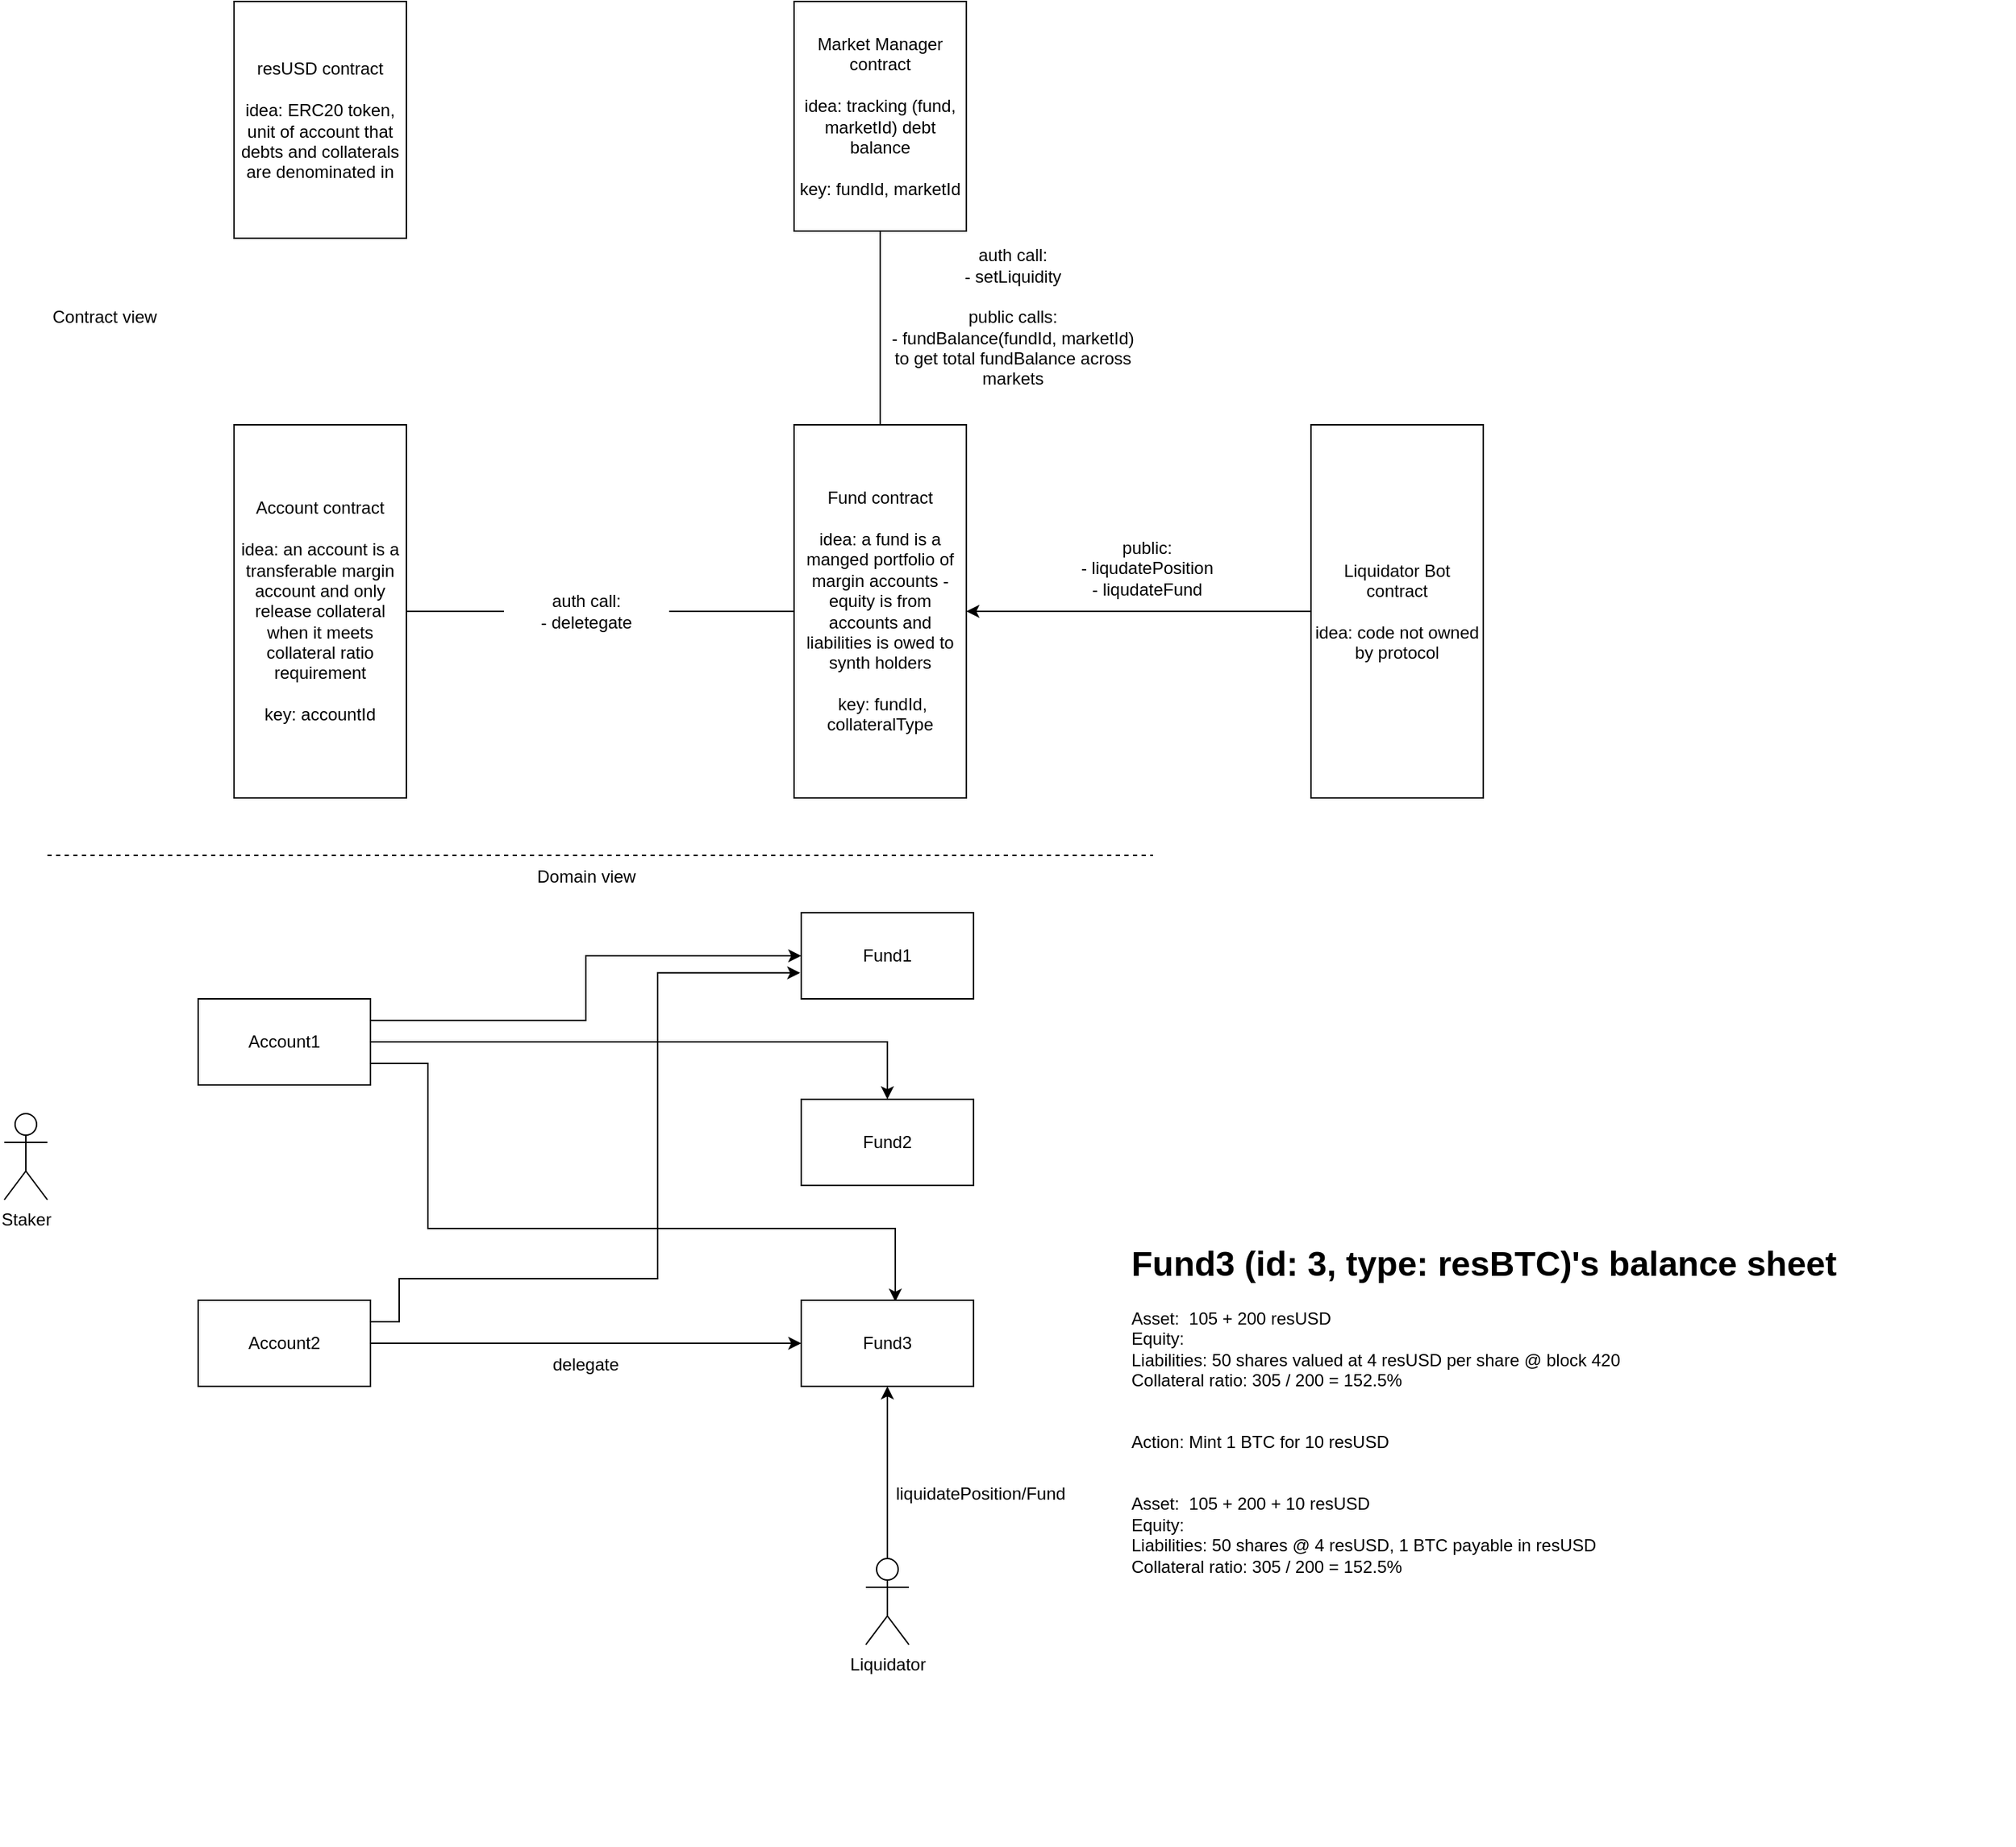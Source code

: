 <mxfile version="20.0.4" type="github">
  <diagram id="sK099LwJfF7bbQSy66-H" name="Page-1">
    <mxGraphModel dx="1681" dy="1761" grid="1" gridSize="10" guides="1" tooltips="1" connect="1" arrows="1" fold="1" page="1" pageScale="1" pageWidth="850" pageHeight="1100" math="0" shadow="0">
      <root>
        <mxCell id="0" />
        <mxCell id="1" parent="0" />
        <mxCell id="MqfDhxH19Fkw5XbTqLKF-1" value="Account contract&lt;br&gt;&lt;br&gt;idea: an account is a transferable margin account and only release collateral when it meets collateral ratio requirement&lt;br&gt;&lt;br&gt;key: accountId" style="rounded=0;whiteSpace=wrap;html=1;" parent="1" vertex="1">
          <mxGeometry x="180" y="100" width="120" height="260" as="geometry" />
        </mxCell>
        <mxCell id="MqfDhxH19Fkw5XbTqLKF-2" value="Fund contract&lt;br&gt;&lt;br&gt;idea: a fund is a manged portfolio of margin accounts - equity is from accounts and liabilities is owed to synth holders&lt;br&gt;&lt;br&gt;&amp;nbsp;key: fundId, collateralType&lt;br&gt;" style="rounded=0;whiteSpace=wrap;html=1;" parent="1" vertex="1">
          <mxGeometry x="570" y="100" width="120" height="260" as="geometry" />
        </mxCell>
        <mxCell id="MqfDhxH19Fkw5XbTqLKF-4" value="Contract view" style="text;html=1;strokeColor=none;fillColor=none;align=center;verticalAlign=middle;whiteSpace=wrap;rounded=0;" parent="1" vertex="1">
          <mxGeometry x="50" y="10" width="80" height="30" as="geometry" />
        </mxCell>
        <mxCell id="MqfDhxH19Fkw5XbTqLKF-5" value="" style="endArrow=none;dashed=1;html=1;rounded=0;" parent="1" edge="1">
          <mxGeometry width="50" height="50" relative="1" as="geometry">
            <mxPoint x="50" y="400" as="sourcePoint" />
            <mxPoint x="820" y="400" as="targetPoint" />
          </mxGeometry>
        </mxCell>
        <mxCell id="MqfDhxH19Fkw5XbTqLKF-10" style="edgeStyle=orthogonalEdgeStyle;rounded=0;orthogonalLoop=1;jettySize=auto;html=1;exitX=1;exitY=0.25;exitDx=0;exitDy=0;" parent="1" source="MqfDhxH19Fkw5XbTqLKF-6" target="MqfDhxH19Fkw5XbTqLKF-7" edge="1">
          <mxGeometry relative="1" as="geometry" />
        </mxCell>
        <mxCell id="MqfDhxH19Fkw5XbTqLKF-11" style="edgeStyle=orthogonalEdgeStyle;rounded=0;orthogonalLoop=1;jettySize=auto;html=1;exitX=1;exitY=0.5;exitDx=0;exitDy=0;" parent="1" source="MqfDhxH19Fkw5XbTqLKF-6" target="MqfDhxH19Fkw5XbTqLKF-8" edge="1">
          <mxGeometry relative="1" as="geometry" />
        </mxCell>
        <mxCell id="MqfDhxH19Fkw5XbTqLKF-12" style="edgeStyle=orthogonalEdgeStyle;rounded=0;orthogonalLoop=1;jettySize=auto;html=1;exitX=1;exitY=0.75;exitDx=0;exitDy=0;entryX=0.546;entryY=0.017;entryDx=0;entryDy=0;entryPerimeter=0;" parent="1" source="MqfDhxH19Fkw5XbTqLKF-6" target="MqfDhxH19Fkw5XbTqLKF-9" edge="1">
          <mxGeometry relative="1" as="geometry">
            <Array as="points">
              <mxPoint x="315" y="545" />
              <mxPoint x="315" y="660" />
              <mxPoint x="641" y="660" />
            </Array>
          </mxGeometry>
        </mxCell>
        <mxCell id="MqfDhxH19Fkw5XbTqLKF-6" value="Account1" style="rounded=0;whiteSpace=wrap;html=1;" parent="1" vertex="1">
          <mxGeometry x="155" y="500" width="120" height="60" as="geometry" />
        </mxCell>
        <mxCell id="MqfDhxH19Fkw5XbTqLKF-7" value="Fund1" style="rounded=0;whiteSpace=wrap;html=1;" parent="1" vertex="1">
          <mxGeometry x="575" y="440" width="120" height="60" as="geometry" />
        </mxCell>
        <mxCell id="MqfDhxH19Fkw5XbTqLKF-8" value="Fund2" style="rounded=0;whiteSpace=wrap;html=1;" parent="1" vertex="1">
          <mxGeometry x="575" y="570" width="120" height="60" as="geometry" />
        </mxCell>
        <mxCell id="MqfDhxH19Fkw5XbTqLKF-9" value="Fund3" style="rounded=0;whiteSpace=wrap;html=1;" parent="1" vertex="1">
          <mxGeometry x="575" y="710" width="120" height="60" as="geometry" />
        </mxCell>
        <mxCell id="MqfDhxH19Fkw5XbTqLKF-14" style="edgeStyle=orthogonalEdgeStyle;rounded=0;orthogonalLoop=1;jettySize=auto;html=1;exitX=1;exitY=0.25;exitDx=0;exitDy=0;entryX=-0.006;entryY=0.698;entryDx=0;entryDy=0;entryPerimeter=0;" parent="1" source="MqfDhxH19Fkw5XbTqLKF-13" target="MqfDhxH19Fkw5XbTqLKF-7" edge="1">
          <mxGeometry relative="1" as="geometry">
            <Array as="points">
              <mxPoint x="295" y="725" />
              <mxPoint x="295" y="695" />
              <mxPoint x="475" y="695" />
              <mxPoint x="475" y="482" />
            </Array>
          </mxGeometry>
        </mxCell>
        <mxCell id="MqfDhxH19Fkw5XbTqLKF-15" style="edgeStyle=orthogonalEdgeStyle;rounded=0;orthogonalLoop=1;jettySize=auto;html=1;" parent="1" source="MqfDhxH19Fkw5XbTqLKF-13" target="MqfDhxH19Fkw5XbTqLKF-9" edge="1">
          <mxGeometry relative="1" as="geometry" />
        </mxCell>
        <mxCell id="MqfDhxH19Fkw5XbTqLKF-13" value="Account2" style="rounded=0;whiteSpace=wrap;html=1;" parent="1" vertex="1">
          <mxGeometry x="155" y="710" width="120" height="60" as="geometry" />
        </mxCell>
        <mxCell id="MqfDhxH19Fkw5XbTqLKF-16" value="delegate" style="text;html=1;strokeColor=none;fillColor=none;align=center;verticalAlign=middle;whiteSpace=wrap;rounded=0;" parent="1" vertex="1">
          <mxGeometry x="395" y="740" width="60" height="30" as="geometry" />
        </mxCell>
        <mxCell id="MqfDhxH19Fkw5XbTqLKF-17" value="Domain view" style="text;html=1;strokeColor=none;fillColor=none;align=center;verticalAlign=middle;whiteSpace=wrap;rounded=0;" parent="1" vertex="1">
          <mxGeometry x="358" y="400" width="135" height="30" as="geometry" />
        </mxCell>
        <mxCell id="MqfDhxH19Fkw5XbTqLKF-20" value="Staker" style="shape=umlActor;verticalLabelPosition=bottom;verticalAlign=top;html=1;outlineConnect=0;" parent="1" vertex="1">
          <mxGeometry x="20" y="580" width="30" height="60" as="geometry" />
        </mxCell>
        <mxCell id="MqfDhxH19Fkw5XbTqLKF-22" style="edgeStyle=orthogonalEdgeStyle;rounded=0;orthogonalLoop=1;jettySize=auto;html=1;entryX=0.5;entryY=1;entryDx=0;entryDy=0;" parent="1" source="MqfDhxH19Fkw5XbTqLKF-21" target="MqfDhxH19Fkw5XbTqLKF-9" edge="1">
          <mxGeometry relative="1" as="geometry" />
        </mxCell>
        <mxCell id="MqfDhxH19Fkw5XbTqLKF-21" value="Liquidator" style="shape=umlActor;verticalLabelPosition=bottom;verticalAlign=top;html=1;outlineConnect=0;" parent="1" vertex="1">
          <mxGeometry x="620" y="890" width="30" height="60" as="geometry" />
        </mxCell>
        <mxCell id="MqfDhxH19Fkw5XbTqLKF-23" value="liquidatePosition/Fund" style="text;html=1;strokeColor=none;fillColor=none;align=center;verticalAlign=middle;whiteSpace=wrap;rounded=0;" parent="1" vertex="1">
          <mxGeometry x="670" y="830" width="60" height="30" as="geometry" />
        </mxCell>
        <mxCell id="MqfDhxH19Fkw5XbTqLKF-24" value="" style="endArrow=none;html=1;rounded=0;startArrow=none;" parent="1" source="MqfDhxH19Fkw5XbTqLKF-18" target="MqfDhxH19Fkw5XbTqLKF-2" edge="1">
          <mxGeometry width="50" height="50" relative="1" as="geometry">
            <mxPoint x="300" y="230" as="sourcePoint" />
            <mxPoint x="350" y="180" as="targetPoint" />
          </mxGeometry>
        </mxCell>
        <mxCell id="MqfDhxH19Fkw5XbTqLKF-18" value="auth call:&lt;br&gt;- deletegate&lt;br&gt;" style="text;html=1;strokeColor=none;fillColor=none;align=center;verticalAlign=middle;whiteSpace=wrap;rounded=0;" parent="1" vertex="1">
          <mxGeometry x="368" y="215" width="115" height="30" as="geometry" />
        </mxCell>
        <mxCell id="MqfDhxH19Fkw5XbTqLKF-25" value="" style="endArrow=none;html=1;rounded=0;" parent="1" target="MqfDhxH19Fkw5XbTqLKF-18" edge="1">
          <mxGeometry width="50" height="50" relative="1" as="geometry">
            <mxPoint x="300" y="230" as="sourcePoint" />
            <mxPoint x="570" y="230" as="targetPoint" />
          </mxGeometry>
        </mxCell>
        <mxCell id="MqfDhxH19Fkw5XbTqLKF-26" value="Market Manager contract&lt;br&gt;&lt;br&gt;idea: tracking (fund, marketId) debt balance&lt;br&gt;&lt;br&gt;key: fundId, marketId" style="rounded=0;whiteSpace=wrap;html=1;" parent="1" vertex="1">
          <mxGeometry x="570" y="-195" width="120" height="160" as="geometry" />
        </mxCell>
        <mxCell id="MqfDhxH19Fkw5XbTqLKF-27" value="" style="endArrow=none;html=1;rounded=0;" parent="1" source="MqfDhxH19Fkw5XbTqLKF-2" target="MqfDhxH19Fkw5XbTqLKF-26" edge="1">
          <mxGeometry width="50" height="50" relative="1" as="geometry">
            <mxPoint x="650" y="60" as="sourcePoint" />
            <mxPoint x="630" y="-20" as="targetPoint" />
          </mxGeometry>
        </mxCell>
        <mxCell id="MqfDhxH19Fkw5XbTqLKF-28" value="resUSD contract&lt;br&gt;&lt;br&gt;idea: ERC20 token, unit of account that debts and collaterals are denominated in" style="rounded=0;whiteSpace=wrap;html=1;" parent="1" vertex="1">
          <mxGeometry x="180" y="-195" width="120" height="165" as="geometry" />
        </mxCell>
        <mxCell id="MqfDhxH19Fkw5XbTqLKF-29" value="auth call:&lt;br&gt;- setLiquidity&lt;br&gt;&lt;br&gt;public calls:&lt;br&gt;- fundBalance(fundId, marketId) to get total fundBalance across markets" style="text;html=1;strokeColor=none;fillColor=none;align=center;verticalAlign=middle;whiteSpace=wrap;rounded=0;" parent="1" vertex="1">
          <mxGeometry x="635" y="10" width="175" height="30" as="geometry" />
        </mxCell>
        <mxCell id="X0SEwoF5Xa97k3sL53Wh-2" style="edgeStyle=orthogonalEdgeStyle;rounded=0;orthogonalLoop=1;jettySize=auto;html=1;" edge="1" parent="1" source="X0SEwoF5Xa97k3sL53Wh-1" target="MqfDhxH19Fkw5XbTqLKF-2">
          <mxGeometry relative="1" as="geometry" />
        </mxCell>
        <mxCell id="X0SEwoF5Xa97k3sL53Wh-1" value="Liquidator Bot contract&lt;br&gt;&lt;br&gt;idea: code not owned by protocol" style="rounded=0;whiteSpace=wrap;html=1;" vertex="1" parent="1">
          <mxGeometry x="930" y="100" width="120" height="260" as="geometry" />
        </mxCell>
        <mxCell id="X0SEwoF5Xa97k3sL53Wh-3" value="public:&lt;br&gt;- liqudatePosition&lt;br&gt;- liqudateFund" style="text;html=1;strokeColor=none;fillColor=none;align=center;verticalAlign=middle;whiteSpace=wrap;rounded=0;" vertex="1" parent="1">
          <mxGeometry x="760" y="185" width="112" height="30" as="geometry" />
        </mxCell>
        <mxCell id="X0SEwoF5Xa97k3sL53Wh-4" value="&lt;h1&gt;&lt;span style=&quot;background-color: initial;&quot;&gt;Fund3 (id: 3, type: resBTC)&#39;s balance sheet&amp;nbsp;&amp;nbsp;&lt;/span&gt;&lt;/h1&gt;&lt;div&gt;Asset:&amp;nbsp;&amp;nbsp;&lt;span style=&quot;background-color: initial;&quot;&gt;105 + 200 resUSD&lt;/span&gt;&lt;/div&gt;&lt;div&gt;Equity:&lt;/div&gt;&lt;div&gt;Liabilities:&amp;nbsp;&lt;span style=&quot;background-color: initial;&quot;&gt;50 shares valued at 4 resUSD per share @ block 420&lt;/span&gt;&lt;/div&gt;&lt;div&gt;Collateral ratio: 305 / 200 = 152.5%&lt;span style=&quot;background-color: initial;&quot;&gt;&lt;br&gt;&lt;/span&gt;&lt;/div&gt;&lt;div&gt;&lt;br&gt;&lt;/div&gt;&lt;div&gt;&lt;br&gt;&lt;/div&gt;&lt;div&gt;Action: Mint 1 BTC for 10 resUSD&lt;/div&gt;&lt;div&gt;&lt;br&gt;&lt;/div&gt;&lt;div&gt;&lt;br&gt;&lt;/div&gt;&lt;div&gt;&lt;div&gt;Asset:&amp;nbsp;&amp;nbsp;&lt;span style=&quot;background-color: initial;&quot;&gt;105 + 200 + 10 resUSD&lt;/span&gt;&lt;/div&gt;&lt;div&gt;Equity:&lt;/div&gt;&lt;div&gt;Liabilities:&amp;nbsp;&lt;span style=&quot;background-color: initial;&quot;&gt;50 shares @ 4 resUSD, 1 BTC payable in resUSD&lt;/span&gt;&lt;/div&gt;&lt;div&gt;Collateral ratio: 305 / 200 = 152.5%&lt;/div&gt;&lt;/div&gt;&lt;div&gt;&lt;br&gt;&lt;/div&gt;&lt;div&gt;&lt;br&gt;&lt;/div&gt;" style="text;html=1;strokeColor=none;fillColor=none;spacing=5;spacingTop=-20;whiteSpace=wrap;overflow=hidden;rounded=0;" vertex="1" parent="1">
          <mxGeometry x="800" y="665" width="620" height="425" as="geometry" />
        </mxCell>
      </root>
    </mxGraphModel>
  </diagram>
</mxfile>
